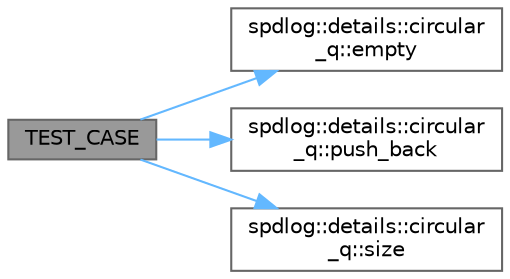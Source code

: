 digraph "TEST_CASE"
{
 // LATEX_PDF_SIZE
  bgcolor="transparent";
  edge [fontname=Helvetica,fontsize=10,labelfontname=Helvetica,labelfontsize=10];
  node [fontname=Helvetica,fontsize=10,shape=box,height=0.2,width=0.4];
  rankdir="LR";
  Node1 [id="Node000001",label="TEST_CASE",height=0.2,width=0.4,color="gray40", fillcolor="grey60", style="filled", fontcolor="black",tooltip=" "];
  Node1 -> Node2 [id="edge1_Node000001_Node000002",color="steelblue1",style="solid",tooltip=" "];
  Node2 [id="Node000002",label="spdlog::details::circular\l_q::empty",height=0.2,width=0.4,color="grey40", fillcolor="white", style="filled",URL="$classspdlog_1_1details_1_1circular__q.html#ae4bf7063da55f67b4714ef126455caa6",tooltip=" "];
  Node1 -> Node3 [id="edge2_Node000001_Node000003",color="steelblue1",style="solid",tooltip=" "];
  Node3 [id="Node000003",label="spdlog::details::circular\l_q::push_back",height=0.2,width=0.4,color="grey40", fillcolor="white", style="filled",URL="$classspdlog_1_1details_1_1circular__q.html#aaaab548bb6f5dd362458d6b044e0e950",tooltip=" "];
  Node1 -> Node4 [id="edge3_Node000001_Node000004",color="steelblue1",style="solid",tooltip=" "];
  Node4 [id="Node000004",label="spdlog::details::circular\l_q::size",height=0.2,width=0.4,color="grey40", fillcolor="white", style="filled",URL="$classspdlog_1_1details_1_1circular__q.html#aa6f0d090237130c43df80da0497faa3f",tooltip=" "];
}
